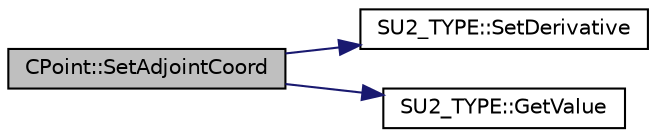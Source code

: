 digraph "CPoint::SetAdjointCoord"
{
  edge [fontname="Helvetica",fontsize="10",labelfontname="Helvetica",labelfontsize="10"];
  node [fontname="Helvetica",fontsize="10",shape=record];
  rankdir="LR";
  Node1943 [label="CPoint::SetAdjointCoord",height=0.2,width=0.4,color="black", fillcolor="grey75", style="filled", fontcolor="black"];
  Node1943 -> Node1944 [color="midnightblue",fontsize="10",style="solid",fontname="Helvetica"];
  Node1944 [label="SU2_TYPE::SetDerivative",height=0.2,width=0.4,color="black", fillcolor="white", style="filled",URL="$namespace_s_u2___t_y_p_e.html#a0d7db8cc5630100477a515061684a341",tooltip="Set the derivative value of the datatype (needs to be implemented for each new type). "];
  Node1943 -> Node1945 [color="midnightblue",fontsize="10",style="solid",fontname="Helvetica"];
  Node1945 [label="SU2_TYPE::GetValue",height=0.2,width=0.4,color="black", fillcolor="white", style="filled",URL="$namespace_s_u2___t_y_p_e.html#a0ed43473f5a450ce028d088427bf10cb",tooltip="Get the (primitive) value of the datatype (needs to be implemented for each new type). "];
}
